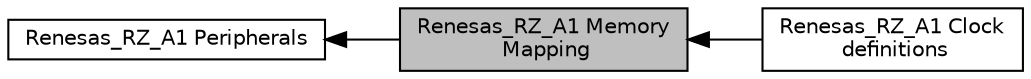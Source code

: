 digraph "Renesas_RZ_A1 Memory Mapping"
{
  edge [fontname="Helvetica",fontsize="10",labelfontname="Helvetica",labelfontsize="10"];
  node [fontname="Helvetica",fontsize="10",shape=box];
  rankdir=LR;
  Node2 [label="Renesas_RZ_A1 Peripherals",height=0.2,width=0.4,color="black", fillcolor="white", style="filled",URL="$de/dbf/group__Renesas__RZ__A1__Peripherals.html",tooltip=" "];
  Node3 [label="Renesas_RZ_A1 Clock\l definitions",height=0.2,width=0.4,color="black", fillcolor="white", style="filled",URL="$de/d9b/group__Renesas__RZ__A1__Clocks.html",tooltip=" "];
  Node1 [label="Renesas_RZ_A1 Memory\l Mapping",height=0.2,width=0.4,color="black", fillcolor="grey75", style="filled", fontcolor="black",tooltip=" "];
  Node2->Node1 [shape=plaintext, dir="back", style="solid"];
  Node1->Node3 [shape=plaintext, dir="back", style="solid"];
}
